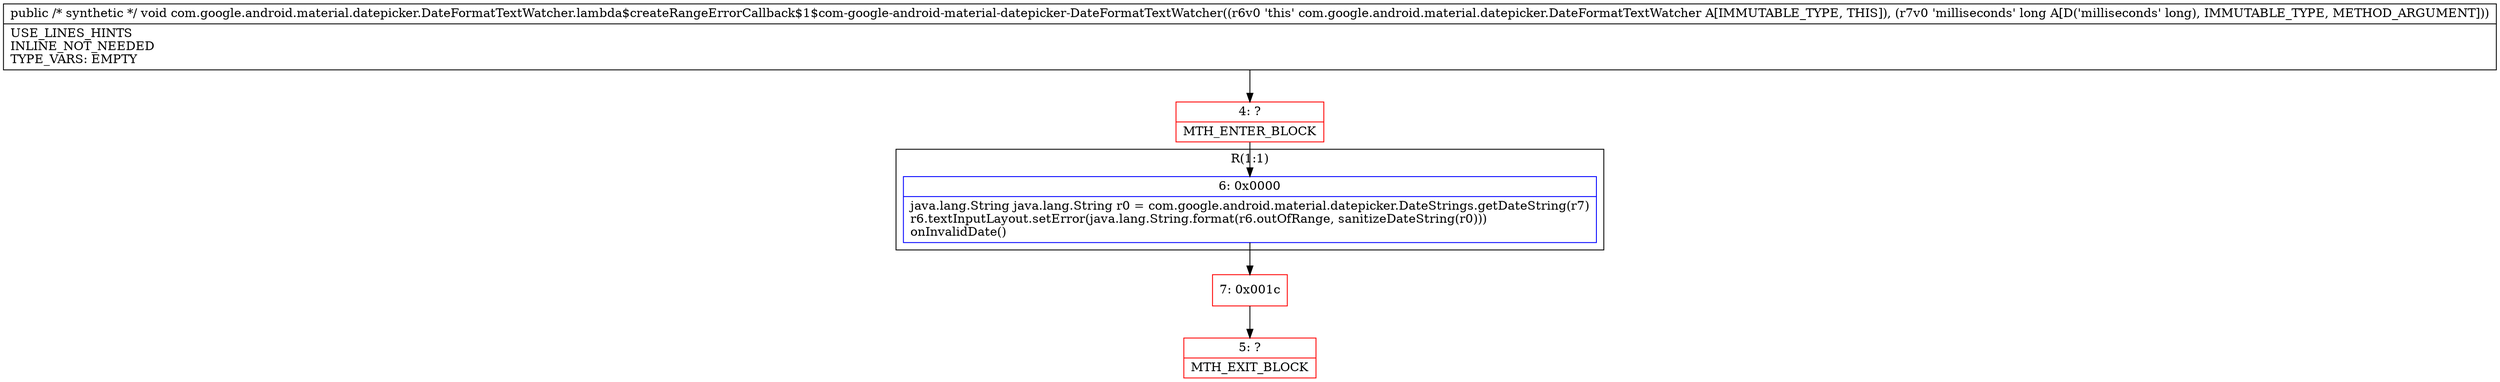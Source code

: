 digraph "CFG forcom.google.android.material.datepicker.DateFormatTextWatcher.lambda$createRangeErrorCallback$1$com\-google\-android\-material\-datepicker\-DateFormatTextWatcher(J)V" {
subgraph cluster_Region_1199772387 {
label = "R(1:1)";
node [shape=record,color=blue];
Node_6 [shape=record,label="{6\:\ 0x0000|java.lang.String java.lang.String r0 = com.google.android.material.datepicker.DateStrings.getDateString(r7)\lr6.textInputLayout.setError(java.lang.String.format(r6.outOfRange, sanitizeDateString(r0)))\lonInvalidDate()\l}"];
}
Node_4 [shape=record,color=red,label="{4\:\ ?|MTH_ENTER_BLOCK\l}"];
Node_7 [shape=record,color=red,label="{7\:\ 0x001c}"];
Node_5 [shape=record,color=red,label="{5\:\ ?|MTH_EXIT_BLOCK\l}"];
MethodNode[shape=record,label="{public \/* synthetic *\/ void com.google.android.material.datepicker.DateFormatTextWatcher.lambda$createRangeErrorCallback$1$com\-google\-android\-material\-datepicker\-DateFormatTextWatcher((r6v0 'this' com.google.android.material.datepicker.DateFormatTextWatcher A[IMMUTABLE_TYPE, THIS]), (r7v0 'milliseconds' long A[D('milliseconds' long), IMMUTABLE_TYPE, METHOD_ARGUMENT]))  | USE_LINES_HINTS\lINLINE_NOT_NEEDED\lTYPE_VARS: EMPTY\l}"];
MethodNode -> Node_4;Node_6 -> Node_7;
Node_4 -> Node_6;
Node_7 -> Node_5;
}

